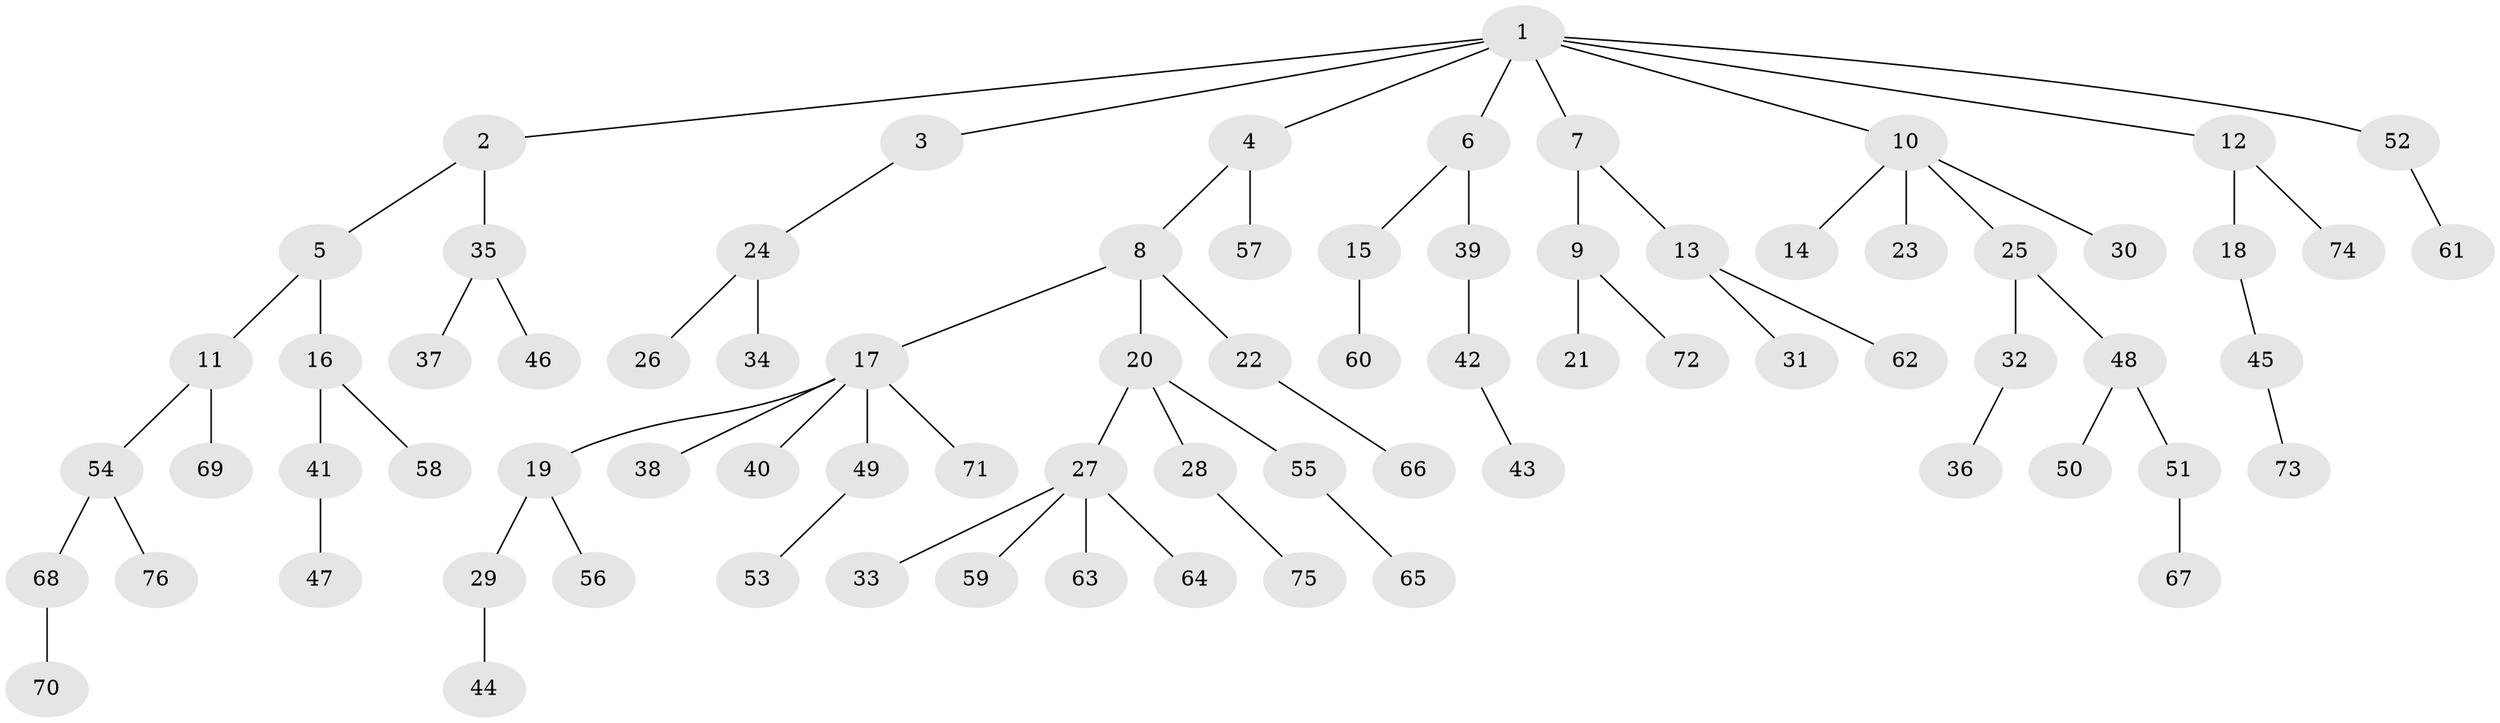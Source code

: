 // coarse degree distribution, {5: 0.044444444444444446, 1: 0.6222222222222222, 2: 0.28888888888888886, 14: 0.022222222222222223, 10: 0.022222222222222223}
// Generated by graph-tools (version 1.1) at 2025/56/03/04/25 21:56:47]
// undirected, 76 vertices, 75 edges
graph export_dot {
graph [start="1"]
  node [color=gray90,style=filled];
  1;
  2;
  3;
  4;
  5;
  6;
  7;
  8;
  9;
  10;
  11;
  12;
  13;
  14;
  15;
  16;
  17;
  18;
  19;
  20;
  21;
  22;
  23;
  24;
  25;
  26;
  27;
  28;
  29;
  30;
  31;
  32;
  33;
  34;
  35;
  36;
  37;
  38;
  39;
  40;
  41;
  42;
  43;
  44;
  45;
  46;
  47;
  48;
  49;
  50;
  51;
  52;
  53;
  54;
  55;
  56;
  57;
  58;
  59;
  60;
  61;
  62;
  63;
  64;
  65;
  66;
  67;
  68;
  69;
  70;
  71;
  72;
  73;
  74;
  75;
  76;
  1 -- 2;
  1 -- 3;
  1 -- 4;
  1 -- 6;
  1 -- 7;
  1 -- 10;
  1 -- 12;
  1 -- 52;
  2 -- 5;
  2 -- 35;
  3 -- 24;
  4 -- 8;
  4 -- 57;
  5 -- 11;
  5 -- 16;
  6 -- 15;
  6 -- 39;
  7 -- 9;
  7 -- 13;
  8 -- 17;
  8 -- 20;
  8 -- 22;
  9 -- 21;
  9 -- 72;
  10 -- 14;
  10 -- 23;
  10 -- 25;
  10 -- 30;
  11 -- 54;
  11 -- 69;
  12 -- 18;
  12 -- 74;
  13 -- 31;
  13 -- 62;
  15 -- 60;
  16 -- 41;
  16 -- 58;
  17 -- 19;
  17 -- 38;
  17 -- 40;
  17 -- 49;
  17 -- 71;
  18 -- 45;
  19 -- 29;
  19 -- 56;
  20 -- 27;
  20 -- 28;
  20 -- 55;
  22 -- 66;
  24 -- 26;
  24 -- 34;
  25 -- 32;
  25 -- 48;
  27 -- 33;
  27 -- 59;
  27 -- 63;
  27 -- 64;
  28 -- 75;
  29 -- 44;
  32 -- 36;
  35 -- 37;
  35 -- 46;
  39 -- 42;
  41 -- 47;
  42 -- 43;
  45 -- 73;
  48 -- 50;
  48 -- 51;
  49 -- 53;
  51 -- 67;
  52 -- 61;
  54 -- 68;
  54 -- 76;
  55 -- 65;
  68 -- 70;
}
